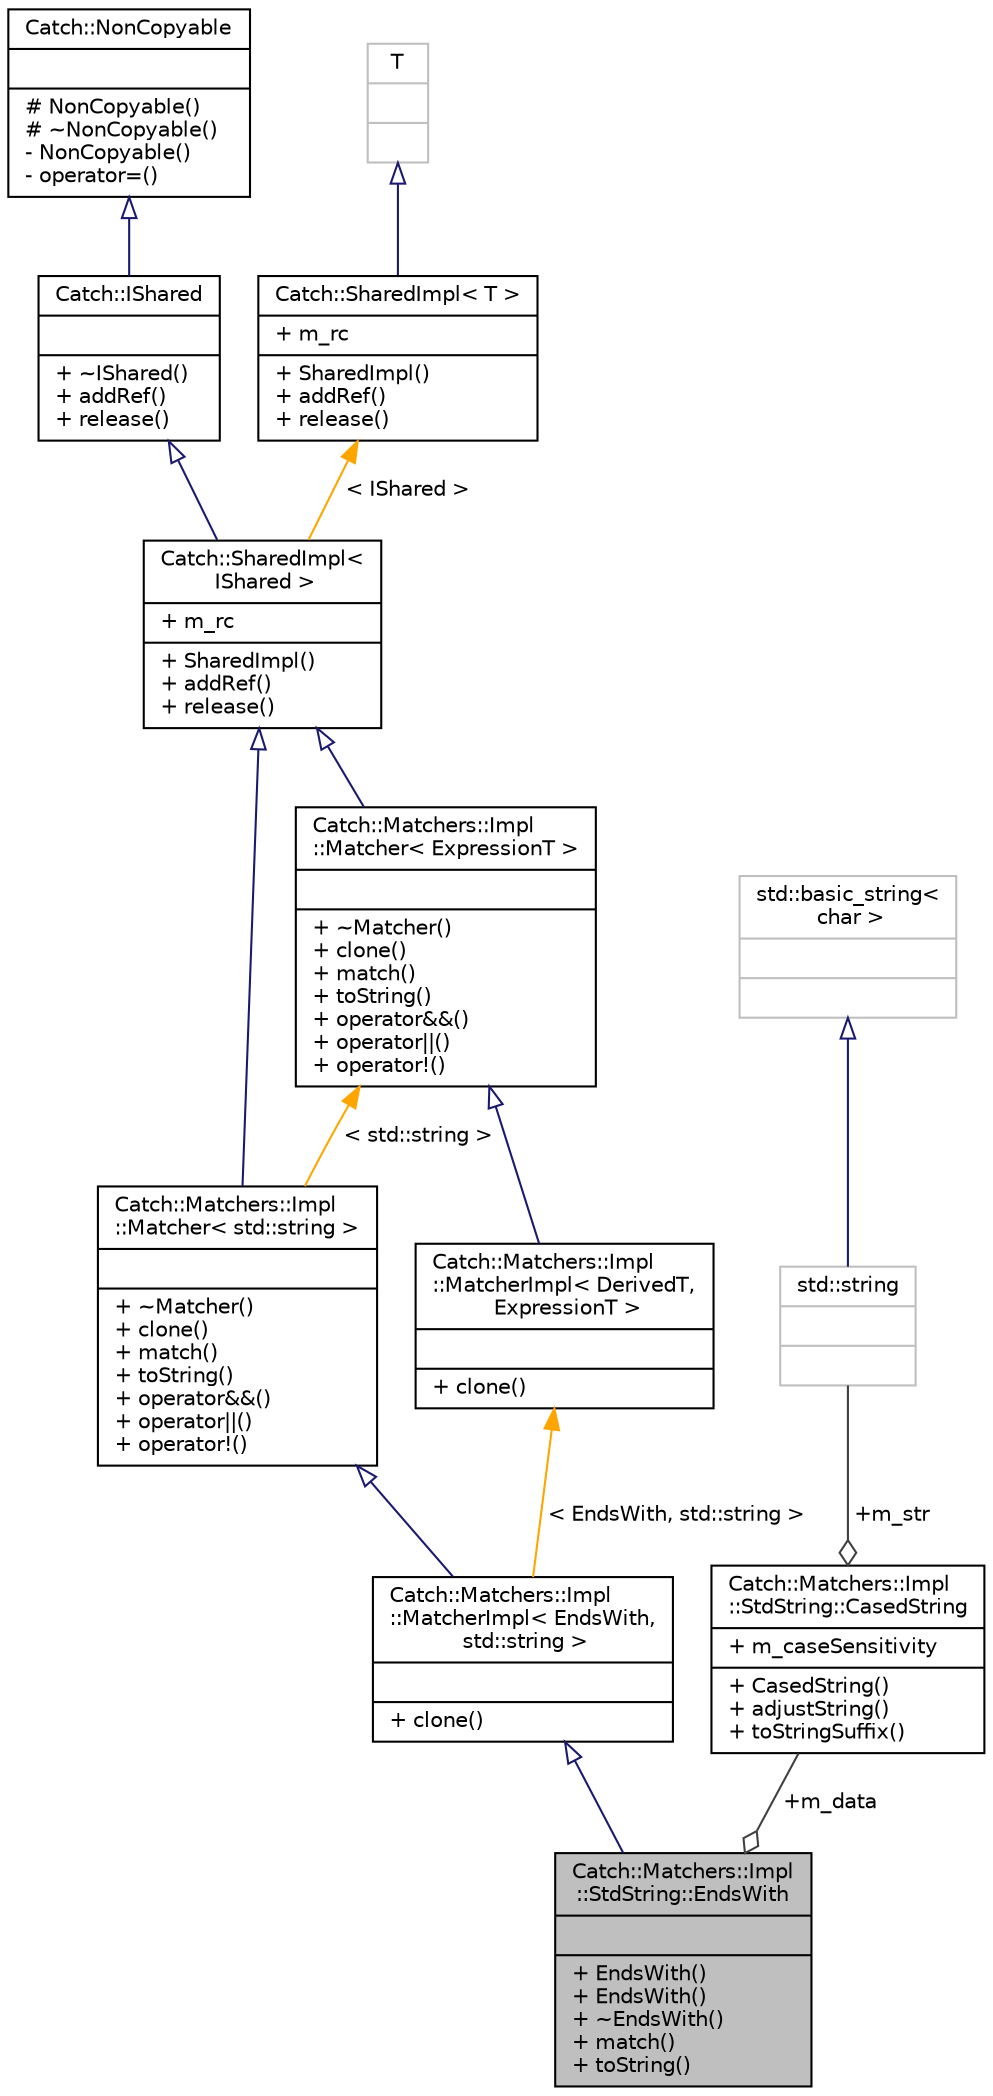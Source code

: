 digraph "Catch::Matchers::Impl::StdString::EndsWith"
{
  edge [fontname="Helvetica",fontsize="10",labelfontname="Helvetica",labelfontsize="10"];
  node [fontname="Helvetica",fontsize="10",shape=record];
  Node1 [label="{Catch::Matchers::Impl\l::StdString::EndsWith\n||+ EndsWith()\l+ EndsWith()\l+ ~EndsWith()\l+ match()\l+ toString()\l}",height=0.2,width=0.4,color="black", fillcolor="grey75", style="filled", fontcolor="black"];
  Node2 -> Node1 [dir="back",color="midnightblue",fontsize="10",style="solid",arrowtail="onormal",fontname="Helvetica"];
  Node2 [label="{Catch::Matchers::Impl\l::MatcherImpl\< EndsWith,\l std::string \>\n||+ clone()\l}",height=0.2,width=0.4,color="black", fillcolor="white", style="filled",URL="$structCatch_1_1Matchers_1_1Impl_1_1MatcherImpl.html"];
  Node3 -> Node2 [dir="back",color="midnightblue",fontsize="10",style="solid",arrowtail="onormal",fontname="Helvetica"];
  Node3 [label="{Catch::Matchers::Impl\l::Matcher\< std::string \>\n||+ ~Matcher()\l+ clone()\l+ match()\l+ toString()\l+ operator&&()\l+ operator\|\|()\l+ operator!()\l}",height=0.2,width=0.4,color="black", fillcolor="white", style="filled",URL="$structCatch_1_1Matchers_1_1Impl_1_1Matcher.html"];
  Node4 -> Node3 [dir="back",color="midnightblue",fontsize="10",style="solid",arrowtail="onormal",fontname="Helvetica"];
  Node4 [label="{Catch::SharedImpl\<\l IShared \>\n|+ m_rc\l|+ SharedImpl()\l+ addRef()\l+ release()\l}",height=0.2,width=0.4,color="black", fillcolor="white", style="filled",URL="$structCatch_1_1SharedImpl.html"];
  Node5 -> Node4 [dir="back",color="midnightblue",fontsize="10",style="solid",arrowtail="onormal",fontname="Helvetica"];
  Node5 [label="{Catch::IShared\n||+ ~IShared()\l+ addRef()\l+ release()\l}",height=0.2,width=0.4,color="black", fillcolor="white", style="filled",URL="$structCatch_1_1IShared.html"];
  Node6 -> Node5 [dir="back",color="midnightblue",fontsize="10",style="solid",arrowtail="onormal",fontname="Helvetica"];
  Node6 [label="{Catch::NonCopyable\n||# NonCopyable()\l# ~NonCopyable()\l- NonCopyable()\l- operator=()\l}",height=0.2,width=0.4,color="black", fillcolor="white", style="filled",URL="$classCatch_1_1NonCopyable.html"];
  Node7 -> Node4 [dir="back",color="orange",fontsize="10",style="solid",label=" \< IShared \>" ,fontname="Helvetica"];
  Node7 [label="{Catch::SharedImpl\< T \>\n|+ m_rc\l|+ SharedImpl()\l+ addRef()\l+ release()\l}",height=0.2,width=0.4,color="black", fillcolor="white", style="filled",URL="$structCatch_1_1SharedImpl.html"];
  Node8 -> Node7 [dir="back",color="midnightblue",fontsize="10",style="solid",arrowtail="onormal",fontname="Helvetica"];
  Node8 [label="{T\n||}",height=0.2,width=0.4,color="grey75", fillcolor="white", style="filled"];
  Node9 -> Node3 [dir="back",color="orange",fontsize="10",style="solid",label=" \< std::string \>" ,fontname="Helvetica"];
  Node9 [label="{Catch::Matchers::Impl\l::Matcher\< ExpressionT \>\n||+ ~Matcher()\l+ clone()\l+ match()\l+ toString()\l+ operator&&()\l+ operator\|\|()\l+ operator!()\l}",height=0.2,width=0.4,color="black", fillcolor="white", style="filled",URL="$structCatch_1_1Matchers_1_1Impl_1_1Matcher.html"];
  Node4 -> Node9 [dir="back",color="midnightblue",fontsize="10",style="solid",arrowtail="onormal",fontname="Helvetica"];
  Node10 -> Node2 [dir="back",color="orange",fontsize="10",style="solid",label=" \< EndsWith, std::string \>" ,fontname="Helvetica"];
  Node10 [label="{Catch::Matchers::Impl\l::MatcherImpl\< DerivedT,\l ExpressionT \>\n||+ clone()\l}",height=0.2,width=0.4,color="black", fillcolor="white", style="filled",URL="$structCatch_1_1Matchers_1_1Impl_1_1MatcherImpl.html"];
  Node9 -> Node10 [dir="back",color="midnightblue",fontsize="10",style="solid",arrowtail="onormal",fontname="Helvetica"];
  Node11 -> Node1 [color="grey25",fontsize="10",style="solid",label=" +m_data" ,arrowhead="odiamond",fontname="Helvetica"];
  Node11 [label="{Catch::Matchers::Impl\l::StdString::CasedString\n|+ m_caseSensitivity\l|+ CasedString()\l+ adjustString()\l+ toStringSuffix()\l}",height=0.2,width=0.4,color="black", fillcolor="white", style="filled",URL="$structCatch_1_1Matchers_1_1Impl_1_1StdString_1_1CasedString.html"];
  Node12 -> Node11 [color="grey25",fontsize="10",style="solid",label=" +m_str" ,arrowhead="odiamond",fontname="Helvetica"];
  Node12 [label="{std::string\n||}",height=0.2,width=0.4,color="grey75", fillcolor="white", style="filled",tooltip="STL class. "];
  Node13 -> Node12 [dir="back",color="midnightblue",fontsize="10",style="solid",arrowtail="onormal",fontname="Helvetica"];
  Node13 [label="{std::basic_string\<\l char \>\n||}",height=0.2,width=0.4,color="grey75", fillcolor="white", style="filled",tooltip="STL class. "];
}
